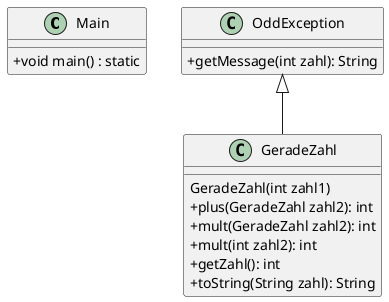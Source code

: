 @startuml
skinparam classAttributeIconSize 0

class Main {
 +void main() : static
}

class GeradeZahl extends OddException{

 GeradeZahl(int zahl1)
 +plus(GeradeZahl zahl2): int
 +mult(GeradeZahl zahl2): int
 +mult(int zahl2): int
 +getZahl(): int
 +toString(String zahl): String
}

class OddException {
 +getMessage(int zahl): String
}
@enduml